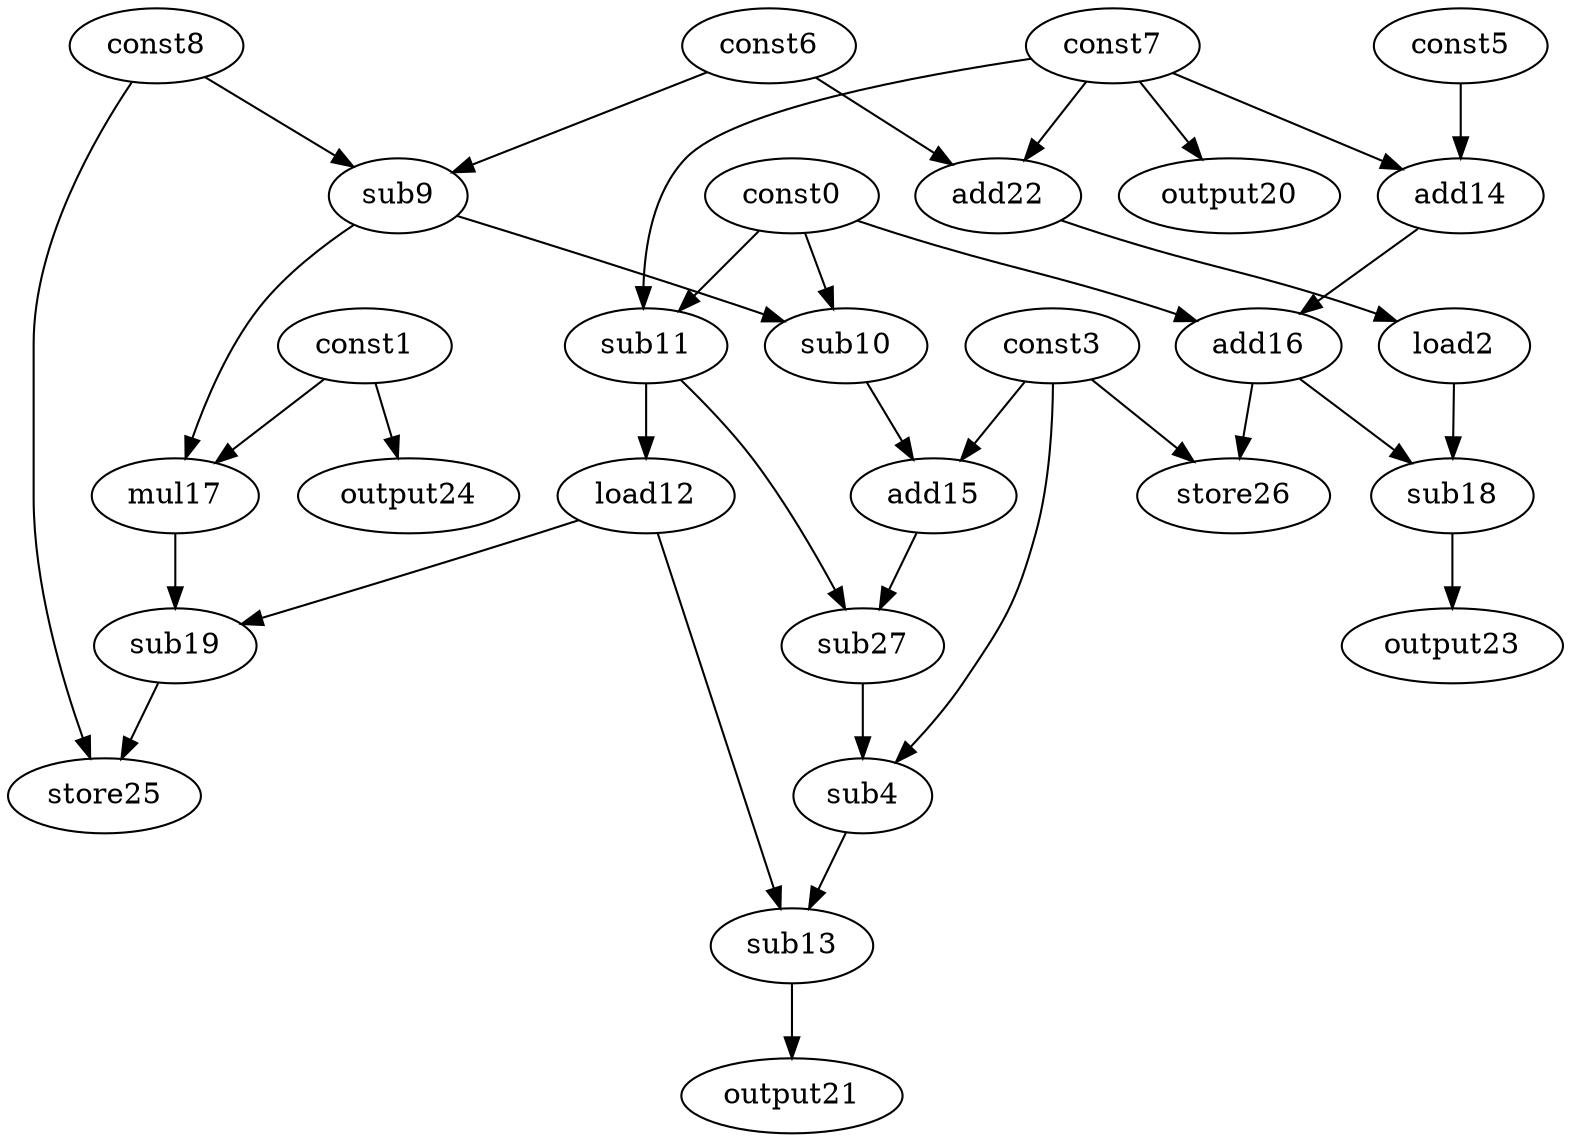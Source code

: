 digraph G { 
const0[opcode=const]; 
const1[opcode=const]; 
load2[opcode=load]; 
const3[opcode=const]; 
sub4[opcode=sub]; 
const5[opcode=const]; 
const6[opcode=const]; 
const7[opcode=const]; 
const8[opcode=const]; 
sub9[opcode=sub]; 
sub10[opcode=sub]; 
sub11[opcode=sub]; 
load12[opcode=load]; 
sub13[opcode=sub]; 
add14[opcode=add]; 
add15[opcode=add]; 
add16[opcode=add]; 
mul17[opcode=mul]; 
sub18[opcode=sub]; 
sub19[opcode=sub]; 
output20[opcode=output]; 
output21[opcode=output]; 
add22[opcode=add]; 
output23[opcode=output]; 
output24[opcode=output]; 
store25[opcode=store]; 
store26[opcode=store]; 
sub27[opcode=sub]; 
const8->sub9[operand=0];
const6->sub9[operand=1];
const0->sub11[operand=0];
const7->sub11[operand=1];
const5->add14[operand=0];
const7->add14[operand=1];
const7->output20[operand=0];
const6->add22[operand=0];
const7->add22[operand=1];
const1->output24[operand=0];
add22->load2[operand=0];
const0->sub10[operand=0];
sub9->sub10[operand=1];
sub11->load12[operand=0];
const0->add16[operand=0];
add14->add16[operand=1];
const1->mul17[operand=0];
sub9->mul17[operand=1];
sub10->add15[operand=0];
const3->add15[operand=1];
add16->sub18[operand=0];
load2->sub18[operand=1];
mul17->sub19[operand=0];
load12->sub19[operand=1];
add16->store26[operand=0];
const3->store26[operand=1];
sub18->output23[operand=0];
const8->store25[operand=0];
sub19->store25[operand=1];
sub11->sub27[operand=0];
add15->sub27[operand=1];
const3->sub4[operand=0];
sub27->sub4[operand=1];
load12->sub13[operand=0];
sub4->sub13[operand=1];
sub13->output21[operand=0];
}
